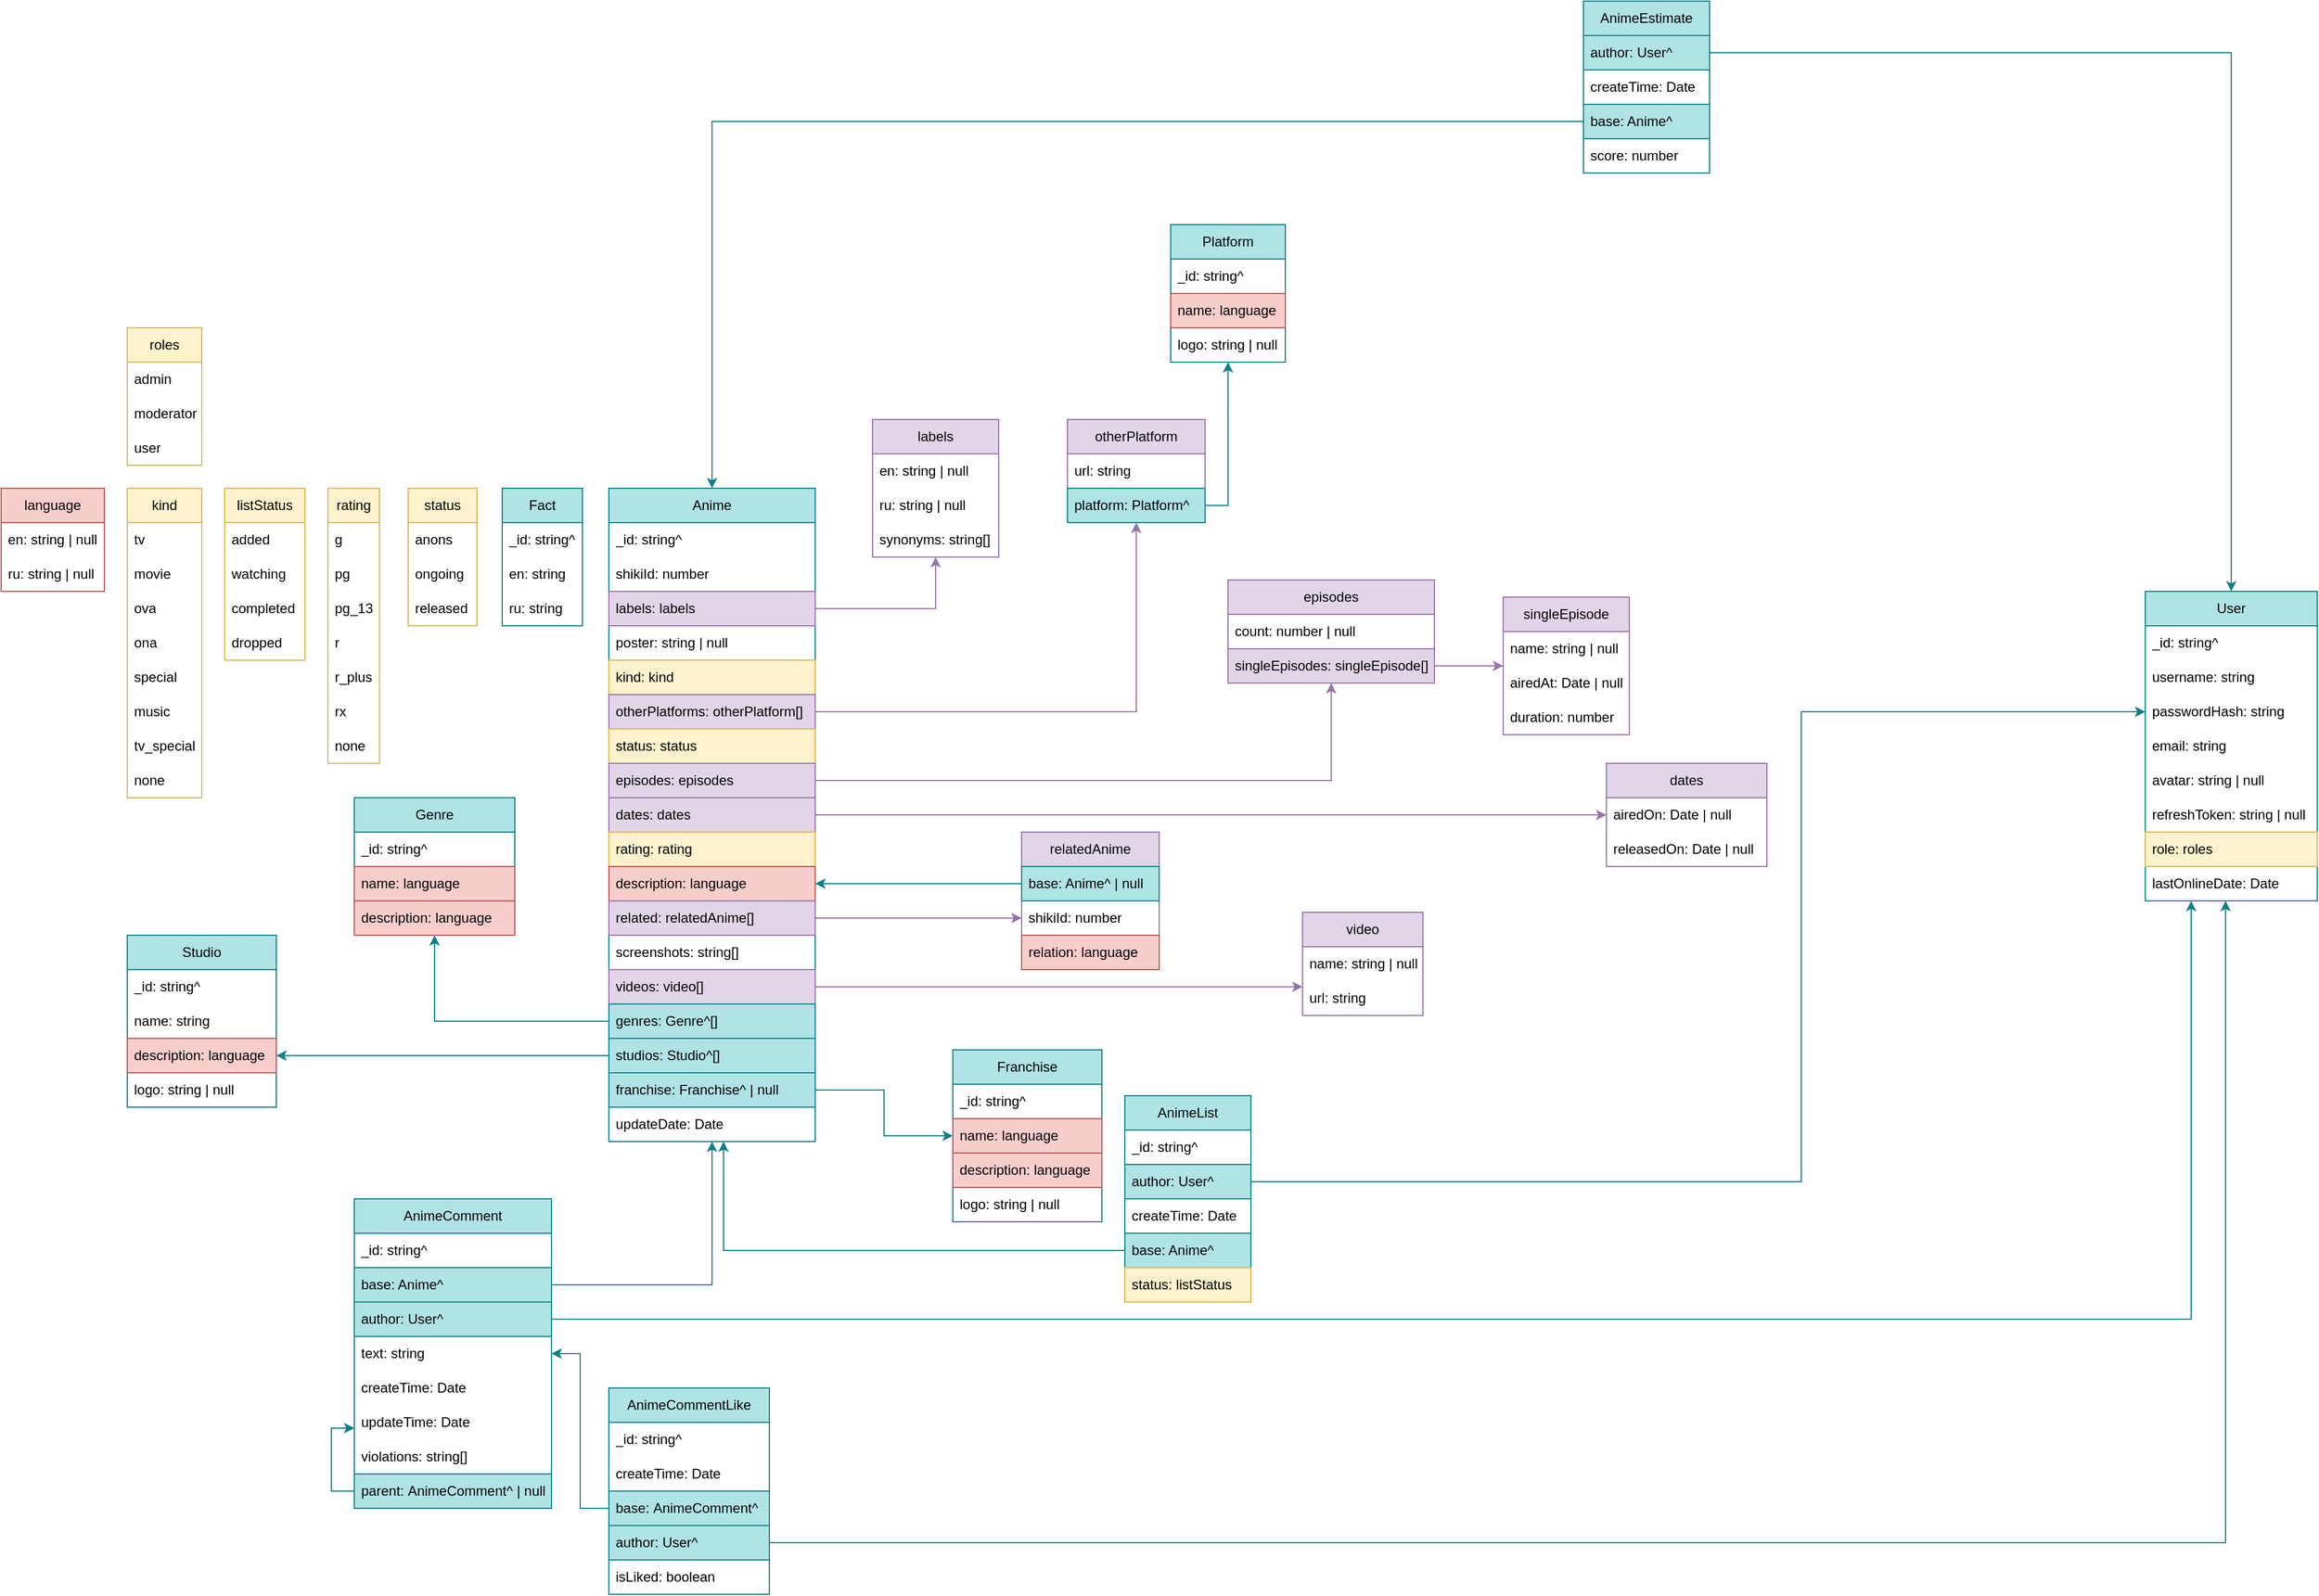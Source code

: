 <mxfile version="24.0.4" type="device">
  <diagram name="Страница — 1" id="XKVFJ1GbbV7rKd_0JlMm">
    <mxGraphModel dx="-271" dy="762" grid="1" gridSize="10" guides="1" tooltips="1" connect="1" arrows="1" fold="1" page="1" pageScale="1" pageWidth="827" pageHeight="1169" math="0" shadow="0">
      <root>
        <mxCell id="0" />
        <mxCell id="1" parent="0" />
        <mxCell id="zZ4p3Ma7blZlyQDrdSuo-1" value="Fact" style="swimlane;fontStyle=0;childLayout=stackLayout;horizontal=1;startSize=30;horizontalStack=0;resizeParent=1;resizeParentMax=0;resizeLast=0;collapsible=1;marginBottom=0;whiteSpace=wrap;html=1;fillColor=#b0e3e6;strokeColor=#0e8088;" parent="1" vertex="1">
          <mxGeometry x="2197" y="710" width="70" height="120" as="geometry" />
        </mxCell>
        <mxCell id="zZ4p3Ma7blZlyQDrdSuo-2" value="_id: string^" style="text;strokeColor=none;fillColor=none;align=left;verticalAlign=middle;spacingLeft=4;spacingRight=4;overflow=hidden;points=[[0,0.5],[1,0.5]];portConstraint=eastwest;rotatable=0;whiteSpace=wrap;html=1;" parent="zZ4p3Ma7blZlyQDrdSuo-1" vertex="1">
          <mxGeometry y="30" width="70" height="30" as="geometry" />
        </mxCell>
        <mxCell id="zZ4p3Ma7blZlyQDrdSuo-3" value="en: string" style="text;strokeColor=none;fillColor=none;align=left;verticalAlign=middle;spacingLeft=4;spacingRight=4;overflow=hidden;points=[[0,0.5],[1,0.5]];portConstraint=eastwest;rotatable=0;whiteSpace=wrap;html=1;" parent="zZ4p3Ma7blZlyQDrdSuo-1" vertex="1">
          <mxGeometry y="60" width="70" height="30" as="geometry" />
        </mxCell>
        <mxCell id="zZ4p3Ma7blZlyQDrdSuo-4" value="ru: string" style="text;strokeColor=none;fillColor=none;align=left;verticalAlign=middle;spacingLeft=4;spacingRight=4;overflow=hidden;points=[[0,0.5],[1,0.5]];portConstraint=eastwest;rotatable=0;whiteSpace=wrap;html=1;" parent="zZ4p3Ma7blZlyQDrdSuo-1" vertex="1">
          <mxGeometry y="90" width="70" height="30" as="geometry" />
        </mxCell>
        <mxCell id="zZ4p3Ma7blZlyQDrdSuo-5" value="Genre" style="swimlane;fontStyle=0;childLayout=stackLayout;horizontal=1;startSize=30;horizontalStack=0;resizeParent=1;resizeParentMax=0;resizeLast=0;collapsible=1;marginBottom=0;whiteSpace=wrap;html=1;fillColor=#b0e3e6;strokeColor=#0e8088;" parent="1" vertex="1">
          <mxGeometry x="2068" y="980" width="140" height="120" as="geometry" />
        </mxCell>
        <mxCell id="zZ4p3Ma7blZlyQDrdSuo-6" value="_id: string^" style="text;strokeColor=none;fillColor=none;align=left;verticalAlign=middle;spacingLeft=4;spacingRight=4;overflow=hidden;points=[[0,0.5],[1,0.5]];portConstraint=eastwest;rotatable=0;whiteSpace=wrap;html=1;" parent="zZ4p3Ma7blZlyQDrdSuo-5" vertex="1">
          <mxGeometry y="30" width="140" height="30" as="geometry" />
        </mxCell>
        <mxCell id="zZ4p3Ma7blZlyQDrdSuo-7" value="name:&amp;nbsp;&lt;span style=&quot;text-align: center;&quot;&gt;language&lt;/span&gt;" style="text;strokeColor=#b85450;fillColor=#f8cecc;align=left;verticalAlign=middle;spacingLeft=4;spacingRight=4;overflow=hidden;points=[[0,0.5],[1,0.5]];portConstraint=eastwest;rotatable=0;whiteSpace=wrap;html=1;" parent="zZ4p3Ma7blZlyQDrdSuo-5" vertex="1">
          <mxGeometry y="60" width="140" height="30" as="geometry" />
        </mxCell>
        <mxCell id="zZ4p3Ma7blZlyQDrdSuo-8" value="description:&amp;nbsp;&lt;span style=&quot;text-align: center;&quot;&gt;language&lt;/span&gt;" style="text;strokeColor=#b85450;fillColor=#f8cecc;align=left;verticalAlign=middle;spacingLeft=4;spacingRight=4;overflow=hidden;points=[[0,0.5],[1,0.5]];portConstraint=eastwest;rotatable=0;whiteSpace=wrap;html=1;" parent="zZ4p3Ma7blZlyQDrdSuo-5" vertex="1">
          <mxGeometry y="90" width="140" height="30" as="geometry" />
        </mxCell>
        <mxCell id="zZ4p3Ma7blZlyQDrdSuo-10" value="language" style="swimlane;fontStyle=0;childLayout=stackLayout;horizontal=1;startSize=30;horizontalStack=0;resizeParent=1;resizeParentMax=0;resizeLast=0;collapsible=1;marginBottom=0;whiteSpace=wrap;html=1;fillColor=#f8cecc;strokeColor=#b85450;" parent="1" vertex="1">
          <mxGeometry x="1760" y="710" width="90" height="90" as="geometry" />
        </mxCell>
        <mxCell id="zZ4p3Ma7blZlyQDrdSuo-11" value="en: string | null" style="text;strokeColor=none;fillColor=none;align=left;verticalAlign=middle;spacingLeft=4;spacingRight=4;overflow=hidden;points=[[0,0.5],[1,0.5]];portConstraint=eastwest;rotatable=0;whiteSpace=wrap;html=1;" parent="zZ4p3Ma7blZlyQDrdSuo-10" vertex="1">
          <mxGeometry y="30" width="90" height="30" as="geometry" />
        </mxCell>
        <mxCell id="zZ4p3Ma7blZlyQDrdSuo-12" value="ru: string | null" style="text;strokeColor=none;fillColor=none;align=left;verticalAlign=middle;spacingLeft=4;spacingRight=4;overflow=hidden;points=[[0,0.5],[1,0.5]];portConstraint=eastwest;rotatable=0;whiteSpace=wrap;html=1;" parent="zZ4p3Ma7blZlyQDrdSuo-10" vertex="1">
          <mxGeometry y="60" width="90" height="30" as="geometry" />
        </mxCell>
        <mxCell id="zZ4p3Ma7blZlyQDrdSuo-22" value="Platform" style="swimlane;fontStyle=0;childLayout=stackLayout;horizontal=1;startSize=30;horizontalStack=0;resizeParent=1;resizeParentMax=0;resizeLast=0;collapsible=1;marginBottom=0;whiteSpace=wrap;html=1;glass=0;shadow=0;textShadow=0;rounded=0;fillColor=#b0e3e6;strokeColor=#0e8088;" parent="1" vertex="1">
          <mxGeometry x="2780" y="480" width="100" height="120" as="geometry" />
        </mxCell>
        <mxCell id="zZ4p3Ma7blZlyQDrdSuo-23" value="_id: string^" style="text;strokeColor=none;fillColor=none;align=left;verticalAlign=middle;spacingLeft=4;spacingRight=4;overflow=hidden;points=[[0,0.5],[1,0.5]];portConstraint=eastwest;rotatable=0;whiteSpace=wrap;html=1;" parent="zZ4p3Ma7blZlyQDrdSuo-22" vertex="1">
          <mxGeometry y="30" width="100" height="30" as="geometry" />
        </mxCell>
        <mxCell id="zZ4p3Ma7blZlyQDrdSuo-24" value="name:&amp;nbsp;&lt;span style=&quot;text-align: center;&quot;&gt;language&lt;/span&gt;" style="text;strokeColor=#b85450;fillColor=#f8cecc;align=left;verticalAlign=middle;spacingLeft=4;spacingRight=4;overflow=hidden;points=[[0,0.5],[1,0.5]];portConstraint=eastwest;rotatable=0;whiteSpace=wrap;html=1;" parent="zZ4p3Ma7blZlyQDrdSuo-22" vertex="1">
          <mxGeometry y="60" width="100" height="30" as="geometry" />
        </mxCell>
        <mxCell id="zZ4p3Ma7blZlyQDrdSuo-30" value="&lt;div style=&quot;text-align: center;&quot;&gt;&lt;span style=&quot;background-color: initial;&quot;&gt;logo: string | null&lt;/span&gt;&lt;/div&gt;" style="text;strokeColor=none;fillColor=none;align=left;verticalAlign=middle;spacingLeft=4;spacingRight=4;overflow=hidden;points=[[0,0.5],[1,0.5]];portConstraint=eastwest;rotatable=0;whiteSpace=wrap;html=1;" parent="zZ4p3Ma7blZlyQDrdSuo-22" vertex="1">
          <mxGeometry y="90" width="100" height="30" as="geometry" />
        </mxCell>
        <mxCell id="zZ4p3Ma7blZlyQDrdSuo-31" value="Studio" style="swimlane;fontStyle=0;childLayout=stackLayout;horizontal=1;startSize=30;horizontalStack=0;resizeParent=1;resizeParentMax=0;resizeLast=0;collapsible=1;marginBottom=0;whiteSpace=wrap;html=1;fillColor=#b0e3e6;strokeColor=#0e8088;" parent="1" vertex="1">
          <mxGeometry x="1870" y="1100" width="130" height="150" as="geometry" />
        </mxCell>
        <mxCell id="zZ4p3Ma7blZlyQDrdSuo-32" value="_id: string^" style="text;strokeColor=none;fillColor=none;align=left;verticalAlign=middle;spacingLeft=4;spacingRight=4;overflow=hidden;points=[[0,0.5],[1,0.5]];portConstraint=eastwest;rotatable=0;whiteSpace=wrap;html=1;" parent="zZ4p3Ma7blZlyQDrdSuo-31" vertex="1">
          <mxGeometry y="30" width="130" height="30" as="geometry" />
        </mxCell>
        <mxCell id="zZ4p3Ma7blZlyQDrdSuo-35" value="name:&amp;nbsp;&lt;span style=&quot;text-align: center;&quot;&gt;string&lt;/span&gt;" style="text;align=left;verticalAlign=middle;spacingLeft=4;spacingRight=4;overflow=hidden;points=[[0,0.5],[1,0.5]];portConstraint=eastwest;rotatable=0;whiteSpace=wrap;html=1;" parent="zZ4p3Ma7blZlyQDrdSuo-31" vertex="1">
          <mxGeometry y="60" width="130" height="30" as="geometry" />
        </mxCell>
        <mxCell id="zZ4p3Ma7blZlyQDrdSuo-36" value="description:&amp;nbsp;&lt;span style=&quot;text-align: center;&quot;&gt;language&lt;/span&gt;" style="text;strokeColor=#b85450;fillColor=#f8cecc;align=left;verticalAlign=middle;spacingLeft=4;spacingRight=4;overflow=hidden;points=[[0,0.5],[1,0.5]];portConstraint=eastwest;rotatable=0;whiteSpace=wrap;html=1;" parent="zZ4p3Ma7blZlyQDrdSuo-31" vertex="1">
          <mxGeometry y="90" width="130" height="30" as="geometry" />
        </mxCell>
        <mxCell id="zZ4p3Ma7blZlyQDrdSuo-37" value="&lt;div style=&quot;text-align: center;&quot;&gt;&lt;span style=&quot;background-color: initial;&quot;&gt;logo: string | null&lt;/span&gt;&lt;/div&gt;" style="text;strokeColor=none;fillColor=none;align=left;verticalAlign=middle;spacingLeft=4;spacingRight=4;overflow=hidden;points=[[0,0.5],[1,0.5]];portConstraint=eastwest;rotatable=0;whiteSpace=wrap;html=1;" parent="zZ4p3Ma7blZlyQDrdSuo-31" vertex="1">
          <mxGeometry y="120" width="130" height="30" as="geometry" />
        </mxCell>
        <mxCell id="zZ4p3Ma7blZlyQDrdSuo-41" value="Franchise" style="swimlane;fontStyle=0;childLayout=stackLayout;horizontal=1;startSize=30;horizontalStack=0;resizeParent=1;resizeParentMax=0;resizeLast=0;collapsible=1;marginBottom=0;whiteSpace=wrap;html=1;fillColor=#b0e3e6;strokeColor=#0e8088;" parent="1" vertex="1">
          <mxGeometry x="2590" y="1200" width="130" height="150" as="geometry">
            <mxRectangle x="2610" y="1110" width="90" height="30" as="alternateBounds" />
          </mxGeometry>
        </mxCell>
        <mxCell id="zZ4p3Ma7blZlyQDrdSuo-42" value="_id: string^" style="text;strokeColor=none;fillColor=none;align=left;verticalAlign=middle;spacingLeft=4;spacingRight=4;overflow=hidden;points=[[0,0.5],[1,0.5]];portConstraint=eastwest;rotatable=0;whiteSpace=wrap;html=1;" parent="zZ4p3Ma7blZlyQDrdSuo-41" vertex="1">
          <mxGeometry y="30" width="130" height="30" as="geometry" />
        </mxCell>
        <mxCell id="zZ4p3Ma7blZlyQDrdSuo-43" value="name:&amp;nbsp;&lt;span style=&quot;text-align: center;&quot;&gt;language&lt;/span&gt;" style="text;strokeColor=#b85450;fillColor=#f8cecc;align=left;verticalAlign=middle;spacingLeft=4;spacingRight=4;overflow=hidden;points=[[0,0.5],[1,0.5]];portConstraint=eastwest;rotatable=0;whiteSpace=wrap;html=1;" parent="zZ4p3Ma7blZlyQDrdSuo-41" vertex="1">
          <mxGeometry y="60" width="130" height="30" as="geometry" />
        </mxCell>
        <mxCell id="zZ4p3Ma7blZlyQDrdSuo-44" value="description:&amp;nbsp;&lt;span style=&quot;text-align: center;&quot;&gt;language&lt;/span&gt;" style="text;strokeColor=#b85450;fillColor=#f8cecc;align=left;verticalAlign=middle;spacingLeft=4;spacingRight=4;overflow=hidden;points=[[0,0.5],[1,0.5]];portConstraint=eastwest;rotatable=0;whiteSpace=wrap;html=1;" parent="zZ4p3Ma7blZlyQDrdSuo-41" vertex="1">
          <mxGeometry y="90" width="130" height="30" as="geometry" />
        </mxCell>
        <mxCell id="zZ4p3Ma7blZlyQDrdSuo-45" value="&lt;div style=&quot;text-align: center;&quot;&gt;&lt;span style=&quot;background-color: initial;&quot;&gt;logo: string | null&lt;/span&gt;&lt;/div&gt;" style="text;strokeColor=none;fillColor=none;align=left;verticalAlign=middle;spacingLeft=4;spacingRight=4;overflow=hidden;points=[[0,0.5],[1,0.5]];portConstraint=eastwest;rotatable=0;whiteSpace=wrap;html=1;" parent="zZ4p3Ma7blZlyQDrdSuo-41" vertex="1">
          <mxGeometry y="120" width="130" height="30" as="geometry" />
        </mxCell>
        <mxCell id="zZ4p3Ma7blZlyQDrdSuo-47" value="AnimeComment" style="swimlane;fontStyle=0;childLayout=stackLayout;horizontal=1;startSize=30;horizontalStack=0;resizeParent=1;resizeParentMax=0;resizeLast=0;collapsible=1;marginBottom=0;whiteSpace=wrap;html=1;fillColor=#b0e3e6;strokeColor=#0e8088;" parent="1" vertex="1">
          <mxGeometry x="2068" y="1330" width="172" height="270" as="geometry" />
        </mxCell>
        <mxCell id="zZ4p3Ma7blZlyQDrdSuo-48" value="_id: string^" style="text;strokeColor=none;fillColor=none;align=left;verticalAlign=middle;spacingLeft=4;spacingRight=4;overflow=hidden;points=[[0,0.5],[1,0.5]];portConstraint=eastwest;rotatable=0;whiteSpace=wrap;html=1;" parent="zZ4p3Ma7blZlyQDrdSuo-47" vertex="1">
          <mxGeometry y="30" width="172" height="30" as="geometry" />
        </mxCell>
        <mxCell id="zZ4p3Ma7blZlyQDrdSuo-92" value="&lt;div style=&quot;text-align: center;&quot;&gt;&lt;span style=&quot;background-color: initial;&quot;&gt;base: Anime^&lt;/span&gt;&lt;/div&gt;" style="text;strokeColor=#0e8088;fillColor=#b0e3e6;align=left;verticalAlign=middle;spacingLeft=4;spacingRight=4;overflow=hidden;points=[[0,0.5],[1,0.5]];portConstraint=eastwest;rotatable=0;whiteSpace=wrap;html=1;" parent="zZ4p3Ma7blZlyQDrdSuo-47" vertex="1">
          <mxGeometry y="60" width="172" height="30" as="geometry" />
        </mxCell>
        <mxCell id="zZ4p3Ma7blZlyQDrdSuo-49" value="&lt;div style=&quot;text-align: center;&quot;&gt;&lt;span style=&quot;background-color: initial;&quot;&gt;author: User^&lt;/span&gt;&lt;/div&gt;" style="text;strokeColor=#0e8088;fillColor=#b0e3e6;align=left;verticalAlign=middle;spacingLeft=4;spacingRight=4;overflow=hidden;points=[[0,0.5],[1,0.5]];portConstraint=eastwest;rotatable=0;whiteSpace=wrap;html=1;" parent="zZ4p3Ma7blZlyQDrdSuo-47" vertex="1">
          <mxGeometry y="90" width="172" height="30" as="geometry" />
        </mxCell>
        <mxCell id="zZ4p3Ma7blZlyQDrdSuo-50" value="&lt;div style=&quot;text-align: center;&quot;&gt;&lt;span style=&quot;background-color: initial;&quot;&gt;text: string&lt;/span&gt;&lt;/div&gt;" style="text;strokeColor=none;fillColor=none;align=left;verticalAlign=middle;spacingLeft=4;spacingRight=4;overflow=hidden;points=[[0,0.5],[1,0.5]];portConstraint=eastwest;rotatable=0;whiteSpace=wrap;html=1;" parent="zZ4p3Ma7blZlyQDrdSuo-47" vertex="1">
          <mxGeometry y="120" width="172" height="30" as="geometry" />
        </mxCell>
        <mxCell id="zZ4p3Ma7blZlyQDrdSuo-51" value="&lt;div style=&quot;text-align: center;&quot;&gt;&lt;span style=&quot;background-color: initial;&quot;&gt;createTime: Date&lt;/span&gt;&lt;/div&gt;" style="text;strokeColor=none;fillColor=none;align=left;verticalAlign=middle;spacingLeft=4;spacingRight=4;overflow=hidden;points=[[0,0.5],[1,0.5]];portConstraint=eastwest;rotatable=0;whiteSpace=wrap;html=1;" parent="zZ4p3Ma7blZlyQDrdSuo-47" vertex="1">
          <mxGeometry y="150" width="172" height="30" as="geometry" />
        </mxCell>
        <mxCell id="zZ4p3Ma7blZlyQDrdSuo-52" value="updateTime:&amp;nbsp;&lt;span style=&quot;text-align: center;&quot;&gt;Date&lt;/span&gt;" style="text;strokeColor=none;fillColor=none;align=left;verticalAlign=middle;spacingLeft=4;spacingRight=4;overflow=hidden;points=[[0,0.5],[1,0.5]];portConstraint=eastwest;rotatable=0;whiteSpace=wrap;html=1;" parent="zZ4p3Ma7blZlyQDrdSuo-47" vertex="1">
          <mxGeometry y="180" width="172" height="30" as="geometry" />
        </mxCell>
        <mxCell id="zZ4p3Ma7blZlyQDrdSuo-65" value="violations: string&lt;span style=&quot;text-align: center;&quot;&gt;[]&lt;/span&gt;" style="text;strokeColor=none;fillColor=none;align=left;verticalAlign=middle;spacingLeft=4;spacingRight=4;overflow=hidden;points=[[0,0.5],[1,0.5]];portConstraint=eastwest;rotatable=0;whiteSpace=wrap;html=1;" parent="zZ4p3Ma7blZlyQDrdSuo-47" vertex="1">
          <mxGeometry y="210" width="172" height="30" as="geometry" />
        </mxCell>
        <mxCell id="0XB84AuxrN4kMh931Yzv-26" style="edgeStyle=orthogonalEdgeStyle;rounded=0;orthogonalLoop=1;jettySize=auto;html=1;fillColor=#b0e3e6;strokeColor=#0e8088;" parent="zZ4p3Ma7blZlyQDrdSuo-47" source="zZ4p3Ma7blZlyQDrdSuo-56" target="zZ4p3Ma7blZlyQDrdSuo-47" edge="1">
          <mxGeometry relative="1" as="geometry">
            <Array as="points">
              <mxPoint x="-20" y="255" />
              <mxPoint x="-20" y="200" />
            </Array>
          </mxGeometry>
        </mxCell>
        <mxCell id="zZ4p3Ma7blZlyQDrdSuo-56" value="&lt;div style=&quot;text-align: center;&quot;&gt;&lt;span style=&quot;background-color: initial;&quot;&gt;parent:&amp;nbsp;&lt;/span&gt;AnimeComment&lt;span style=&quot;background-color: initial;&quot;&gt;^ | null&lt;/span&gt;&lt;/div&gt;" style="text;strokeColor=#0e8088;fillColor=#b0e3e6;align=left;verticalAlign=middle;spacingLeft=4;spacingRight=4;overflow=hidden;points=[[0,0.5],[1,0.5]];portConstraint=eastwest;rotatable=0;whiteSpace=wrap;html=1;" parent="zZ4p3Ma7blZlyQDrdSuo-47" vertex="1">
          <mxGeometry y="240" width="172" height="30" as="geometry" />
        </mxCell>
        <mxCell id="zZ4p3Ma7blZlyQDrdSuo-75" value="AnimeCommentLike" style="swimlane;fontStyle=0;childLayout=stackLayout;horizontal=1;startSize=30;horizontalStack=0;resizeParent=1;resizeParentMax=0;resizeLast=0;collapsible=1;marginBottom=0;whiteSpace=wrap;html=1;fillColor=#b0e3e6;strokeColor=#0e8088;" parent="1" vertex="1">
          <mxGeometry x="2290" y="1495" width="140" height="180" as="geometry" />
        </mxCell>
        <mxCell id="zZ4p3Ma7blZlyQDrdSuo-76" value="_id: string^" style="text;strokeColor=none;fillColor=none;align=left;verticalAlign=middle;spacingLeft=4;spacingRight=4;overflow=hidden;points=[[0,0.5],[1,0.5]];portConstraint=eastwest;rotatable=0;whiteSpace=wrap;html=1;" parent="zZ4p3Ma7blZlyQDrdSuo-75" vertex="1">
          <mxGeometry y="30" width="140" height="30" as="geometry" />
        </mxCell>
        <mxCell id="-emMY_bl1AVXrsjhZbCB-1" value="&lt;div style=&quot;text-align: center;&quot;&gt;&lt;span style=&quot;background-color: initial;&quot;&gt;createTime: Date&lt;/span&gt;&lt;/div&gt;" style="text;strokeColor=none;fillColor=none;align=left;verticalAlign=middle;spacingLeft=4;spacingRight=4;overflow=hidden;points=[[0,0.5],[1,0.5]];portConstraint=eastwest;rotatable=0;whiteSpace=wrap;html=1;" parent="zZ4p3Ma7blZlyQDrdSuo-75" vertex="1">
          <mxGeometry y="60" width="140" height="30" as="geometry" />
        </mxCell>
        <mxCell id="6i-AT1Fqz20CTgIHtm6K-6" value="&lt;div style=&quot;text-align: center;&quot;&gt;&lt;span style=&quot;background-color: initial;&quot;&gt;base:&amp;nbsp;&lt;/span&gt;&lt;span style=&quot;background-color: initial;&quot;&gt;AnimeComment^&lt;/span&gt;&lt;/div&gt;" style="text;strokeColor=#0e8088;fillColor=#b0e3e6;align=left;verticalAlign=middle;spacingLeft=4;spacingRight=4;overflow=hidden;points=[[0,0.5],[1,0.5]];portConstraint=eastwest;rotatable=0;whiteSpace=wrap;html=1;" parent="zZ4p3Ma7blZlyQDrdSuo-75" vertex="1">
          <mxGeometry y="90" width="140" height="30" as="geometry" />
        </mxCell>
        <mxCell id="zZ4p3Ma7blZlyQDrdSuo-77" value="&lt;div style=&quot;text-align: center;&quot;&gt;&lt;span style=&quot;background-color: initial;&quot;&gt;author: User^&lt;/span&gt;&lt;/div&gt;" style="text;strokeColor=#0e8088;fillColor=#b0e3e6;align=left;verticalAlign=middle;spacingLeft=4;spacingRight=4;overflow=hidden;points=[[0,0.5],[1,0.5]];portConstraint=eastwest;rotatable=0;whiteSpace=wrap;html=1;" parent="zZ4p3Ma7blZlyQDrdSuo-75" vertex="1">
          <mxGeometry y="120" width="140" height="30" as="geometry" />
        </mxCell>
        <mxCell id="zZ4p3Ma7blZlyQDrdSuo-78" value="&lt;div style=&quot;text-align: center;&quot;&gt;&lt;span style=&quot;background-color: initial;&quot;&gt;isLiked: boolean&lt;/span&gt;&lt;/div&gt;" style="text;strokeColor=none;fillColor=none;align=left;verticalAlign=middle;spacingLeft=4;spacingRight=4;overflow=hidden;points=[[0,0.5],[1,0.5]];portConstraint=eastwest;rotatable=0;whiteSpace=wrap;html=1;" parent="zZ4p3Ma7blZlyQDrdSuo-75" vertex="1">
          <mxGeometry y="150" width="140" height="30" as="geometry" />
        </mxCell>
        <mxCell id="zCz9-yZ-BNrnuggZIsPc-2" value="Anime" style="swimlane;fontStyle=0;childLayout=stackLayout;horizontal=1;startSize=30;horizontalStack=0;resizeParent=1;resizeParentMax=0;resizeLast=0;collapsible=1;marginBottom=0;whiteSpace=wrap;html=1;fillColor=#b0e3e6;strokeColor=#0e8088;" parent="1" vertex="1">
          <mxGeometry x="2290" y="710" width="180" height="570" as="geometry" />
        </mxCell>
        <mxCell id="zCz9-yZ-BNrnuggZIsPc-3" value="_id: string^" style="text;strokeColor=none;fillColor=none;align=left;verticalAlign=middle;spacingLeft=4;spacingRight=4;overflow=hidden;points=[[0,0.5],[1,0.5]];portConstraint=eastwest;rotatable=0;whiteSpace=wrap;html=1;" parent="zCz9-yZ-BNrnuggZIsPc-2" vertex="1">
          <mxGeometry y="30" width="180" height="30" as="geometry" />
        </mxCell>
        <mxCell id="zCz9-yZ-BNrnuggZIsPc-6" value="shikiId: number" style="text;strokeColor=none;fillColor=none;align=left;verticalAlign=middle;spacingLeft=4;spacingRight=4;overflow=hidden;points=[[0,0.5],[1,0.5]];portConstraint=eastwest;rotatable=0;whiteSpace=wrap;html=1;" parent="zCz9-yZ-BNrnuggZIsPc-2" vertex="1">
          <mxGeometry y="60" width="180" height="30" as="geometry" />
        </mxCell>
        <mxCell id="zCz9-yZ-BNrnuggZIsPc-7" value="labels: labels" style="text;strokeColor=#9673a6;fillColor=#e1d5e7;align=left;verticalAlign=middle;spacingLeft=4;spacingRight=4;overflow=hidden;points=[[0,0.5],[1,0.5]];portConstraint=eastwest;rotatable=0;whiteSpace=wrap;html=1;" parent="zCz9-yZ-BNrnuggZIsPc-2" vertex="1">
          <mxGeometry y="90" width="180" height="30" as="geometry" />
        </mxCell>
        <mxCell id="zCz9-yZ-BNrnuggZIsPc-15" value="poster: string | null" style="text;strokeColor=none;fillColor=none;align=left;verticalAlign=middle;spacingLeft=4;spacingRight=4;overflow=hidden;points=[[0,0.5],[1,0.5]];portConstraint=eastwest;rotatable=0;whiteSpace=wrap;html=1;" parent="zCz9-yZ-BNrnuggZIsPc-2" vertex="1">
          <mxGeometry y="120" width="180" height="30" as="geometry" />
        </mxCell>
        <mxCell id="zCz9-yZ-BNrnuggZIsPc-16" value="kind: kind" style="text;strokeColor=#d6b656;fillColor=#fff2cc;align=left;verticalAlign=middle;spacingLeft=4;spacingRight=4;overflow=hidden;points=[[0,0.5],[1,0.5]];portConstraint=eastwest;rotatable=0;whiteSpace=wrap;html=1;" parent="zCz9-yZ-BNrnuggZIsPc-2" vertex="1">
          <mxGeometry y="150" width="180" height="30" as="geometry" />
        </mxCell>
        <mxCell id="zCz9-yZ-BNrnuggZIsPc-36" value="otherPlatforms: otherPlatform[]" style="text;strokeColor=#9673a6;fillColor=#e1d5e7;align=left;verticalAlign=middle;spacingLeft=4;spacingRight=4;overflow=hidden;points=[[0,0.5],[1,0.5]];portConstraint=eastwest;rotatable=0;whiteSpace=wrap;html=1;" parent="zCz9-yZ-BNrnuggZIsPc-2" vertex="1">
          <mxGeometry y="180" width="180" height="30" as="geometry" />
        </mxCell>
        <mxCell id="zCz9-yZ-BNrnuggZIsPc-44" value="status: status" style="text;strokeColor=#d6b656;fillColor=#fff2cc;align=left;verticalAlign=middle;spacingLeft=4;spacingRight=4;overflow=hidden;points=[[0,0.5],[1,0.5]];portConstraint=eastwest;rotatable=0;whiteSpace=wrap;html=1;" parent="zCz9-yZ-BNrnuggZIsPc-2" vertex="1">
          <mxGeometry y="210" width="180" height="30" as="geometry" />
        </mxCell>
        <mxCell id="zCz9-yZ-BNrnuggZIsPc-54" value="episodes: episodes" style="text;strokeColor=#9673a6;fillColor=#e1d5e7;align=left;verticalAlign=middle;spacingLeft=4;spacingRight=4;overflow=hidden;points=[[0,0.5],[1,0.5]];portConstraint=eastwest;rotatable=0;whiteSpace=wrap;html=1;" parent="zCz9-yZ-BNrnuggZIsPc-2" vertex="1">
          <mxGeometry y="240" width="180" height="30" as="geometry" />
        </mxCell>
        <mxCell id="zCz9-yZ-BNrnuggZIsPc-72" value="dates: dates" style="text;strokeColor=#9673a6;fillColor=#e1d5e7;align=left;verticalAlign=middle;spacingLeft=4;spacingRight=4;overflow=hidden;points=[[0,0.5],[1,0.5]];portConstraint=eastwest;rotatable=0;whiteSpace=wrap;html=1;" parent="zCz9-yZ-BNrnuggZIsPc-2" vertex="1">
          <mxGeometry y="270" width="180" height="30" as="geometry" />
        </mxCell>
        <mxCell id="zCz9-yZ-BNrnuggZIsPc-77" value="rating: rating" style="text;strokeColor=#d6b656;fillColor=#fff2cc;align=left;verticalAlign=middle;spacingLeft=4;spacingRight=4;overflow=hidden;points=[[0,0.5],[1,0.5]];portConstraint=eastwest;rotatable=0;whiteSpace=wrap;html=1;" parent="zCz9-yZ-BNrnuggZIsPc-2" vertex="1">
          <mxGeometry y="300" width="180" height="30" as="geometry" />
        </mxCell>
        <mxCell id="zCz9-yZ-BNrnuggZIsPc-86" value="description: language" style="text;strokeColor=#b85450;fillColor=#f8cecc;align=left;verticalAlign=middle;spacingLeft=4;spacingRight=4;overflow=hidden;points=[[0,0.5],[1,0.5]];portConstraint=eastwest;rotatable=0;whiteSpace=wrap;html=1;" parent="zCz9-yZ-BNrnuggZIsPc-2" vertex="1">
          <mxGeometry y="330" width="180" height="30" as="geometry" />
        </mxCell>
        <mxCell id="jFXlIMssa5CcWGej5E4a-13" value="related: relatedAnime[]" style="text;strokeColor=#9673a6;fillColor=#e1d5e7;align=left;verticalAlign=middle;spacingLeft=4;spacingRight=4;overflow=hidden;points=[[0,0.5],[1,0.5]];portConstraint=eastwest;rotatable=0;whiteSpace=wrap;html=1;" parent="zCz9-yZ-BNrnuggZIsPc-2" vertex="1">
          <mxGeometry y="360" width="180" height="30" as="geometry" />
        </mxCell>
        <mxCell id="zCz9-yZ-BNrnuggZIsPc-87" value="screenshots: string[]" style="text;strokeColor=none;fillColor=none;align=left;verticalAlign=middle;spacingLeft=4;spacingRight=4;overflow=hidden;points=[[0,0.5],[1,0.5]];portConstraint=eastwest;rotatable=0;whiteSpace=wrap;html=1;" parent="zCz9-yZ-BNrnuggZIsPc-2" vertex="1">
          <mxGeometry y="390" width="180" height="30" as="geometry" />
        </mxCell>
        <mxCell id="zCz9-yZ-BNrnuggZIsPc-88" value="videos: video[]" style="text;strokeColor=#9673a6;fillColor=#e1d5e7;align=left;verticalAlign=middle;spacingLeft=4;spacingRight=4;overflow=hidden;points=[[0,0.5],[1,0.5]];portConstraint=eastwest;rotatable=0;whiteSpace=wrap;html=1;" parent="zCz9-yZ-BNrnuggZIsPc-2" vertex="1">
          <mxGeometry y="420" width="180" height="30" as="geometry" />
        </mxCell>
        <mxCell id="zCz9-yZ-BNrnuggZIsPc-89" value="genres: Genre^[]" style="text;strokeColor=#0e8088;fillColor=#b0e3e6;align=left;verticalAlign=middle;spacingLeft=4;spacingRight=4;overflow=hidden;points=[[0,0.5],[1,0.5]];portConstraint=eastwest;rotatable=0;whiteSpace=wrap;html=1;" parent="zCz9-yZ-BNrnuggZIsPc-2" vertex="1">
          <mxGeometry y="450" width="180" height="30" as="geometry" />
        </mxCell>
        <mxCell id="zCz9-yZ-BNrnuggZIsPc-92" value="studios: Studio^[]" style="text;strokeColor=#0e8088;fillColor=#b0e3e6;align=left;verticalAlign=middle;spacingLeft=4;spacingRight=4;overflow=hidden;points=[[0,0.5],[1,0.5]];portConstraint=eastwest;rotatable=0;whiteSpace=wrap;html=1;" parent="zCz9-yZ-BNrnuggZIsPc-2" vertex="1">
          <mxGeometry y="480" width="180" height="30" as="geometry" />
        </mxCell>
        <mxCell id="zCz9-yZ-BNrnuggZIsPc-94" value="franchise: Franchise^ | null" style="text;strokeColor=#0e8088;fillColor=#b0e3e6;align=left;verticalAlign=middle;spacingLeft=4;spacingRight=4;overflow=hidden;points=[[0,0.5],[1,0.5]];portConstraint=eastwest;rotatable=0;whiteSpace=wrap;html=1;" parent="zCz9-yZ-BNrnuggZIsPc-2" vertex="1">
          <mxGeometry y="510" width="180" height="30" as="geometry" />
        </mxCell>
        <mxCell id="zCz9-yZ-BNrnuggZIsPc-96" value="updateDate: Date" style="text;strokeColor=none;fillColor=none;align=left;verticalAlign=middle;spacingLeft=4;spacingRight=4;overflow=hidden;points=[[0,0.5],[1,0.5]];portConstraint=eastwest;rotatable=0;whiteSpace=wrap;html=1;" parent="zCz9-yZ-BNrnuggZIsPc-2" vertex="1">
          <mxGeometry y="540" width="180" height="30" as="geometry" />
        </mxCell>
        <mxCell id="zCz9-yZ-BNrnuggZIsPc-9" value="&lt;span style=&quot;text-align: left;&quot;&gt;labels&lt;/span&gt;" style="swimlane;fontStyle=0;childLayout=stackLayout;horizontal=1;startSize=30;horizontalStack=0;resizeParent=1;resizeParentMax=0;resizeLast=0;collapsible=1;marginBottom=0;whiteSpace=wrap;html=1;fillColor=#e1d5e7;strokeColor=#9673a6;" parent="1" vertex="1">
          <mxGeometry x="2520" y="650" width="110" height="120" as="geometry" />
        </mxCell>
        <mxCell id="zCz9-yZ-BNrnuggZIsPc-11" value="en: string | null" style="text;strokeColor=none;fillColor=none;align=left;verticalAlign=middle;spacingLeft=4;spacingRight=4;overflow=hidden;points=[[0,0.5],[1,0.5]];portConstraint=eastwest;rotatable=0;whiteSpace=wrap;html=1;" parent="zCz9-yZ-BNrnuggZIsPc-9" vertex="1">
          <mxGeometry y="30" width="110" height="30" as="geometry" />
        </mxCell>
        <mxCell id="zCz9-yZ-BNrnuggZIsPc-12" value="ru: string&amp;nbsp;| null" style="text;strokeColor=none;fillColor=none;align=left;verticalAlign=middle;spacingLeft=4;spacingRight=4;overflow=hidden;points=[[0,0.5],[1,0.5]];portConstraint=eastwest;rotatable=0;whiteSpace=wrap;html=1;" parent="zCz9-yZ-BNrnuggZIsPc-9" vertex="1">
          <mxGeometry y="60" width="110" height="30" as="geometry" />
        </mxCell>
        <mxCell id="zCz9-yZ-BNrnuggZIsPc-13" value="synonyms: string[]" style="text;strokeColor=none;fillColor=none;align=left;verticalAlign=middle;spacingLeft=4;spacingRight=4;overflow=hidden;points=[[0,0.5],[1,0.5]];portConstraint=eastwest;rotatable=0;whiteSpace=wrap;html=1;" parent="zCz9-yZ-BNrnuggZIsPc-9" vertex="1">
          <mxGeometry y="90" width="110" height="30" as="geometry" />
        </mxCell>
        <mxCell id="zCz9-yZ-BNrnuggZIsPc-17" value="&lt;span style=&quot;text-align: left;&quot;&gt;kind&lt;/span&gt;" style="swimlane;fontStyle=0;childLayout=stackLayout;horizontal=1;startSize=30;horizontalStack=0;resizeParent=1;resizeParentMax=0;resizeLast=0;collapsible=1;marginBottom=0;whiteSpace=wrap;html=1;fillColor=#fff2cc;strokeColor=#d6b656;" parent="1" vertex="1">
          <mxGeometry x="1870" y="710" width="65" height="270" as="geometry" />
        </mxCell>
        <mxCell id="zCz9-yZ-BNrnuggZIsPc-18" value="tv" style="text;strokeColor=none;fillColor=none;align=left;verticalAlign=middle;spacingLeft=4;spacingRight=4;overflow=hidden;points=[[0,0.5],[1,0.5]];portConstraint=eastwest;rotatable=0;whiteSpace=wrap;html=1;" parent="zCz9-yZ-BNrnuggZIsPc-17" vertex="1">
          <mxGeometry y="30" width="65" height="30" as="geometry" />
        </mxCell>
        <mxCell id="zCz9-yZ-BNrnuggZIsPc-19" value="movie" style="text;strokeColor=none;fillColor=none;align=left;verticalAlign=middle;spacingLeft=4;spacingRight=4;overflow=hidden;points=[[0,0.5],[1,0.5]];portConstraint=eastwest;rotatable=0;whiteSpace=wrap;html=1;" parent="zCz9-yZ-BNrnuggZIsPc-17" vertex="1">
          <mxGeometry y="60" width="65" height="30" as="geometry" />
        </mxCell>
        <mxCell id="zCz9-yZ-BNrnuggZIsPc-20" value="ova" style="text;strokeColor=none;fillColor=none;align=left;verticalAlign=middle;spacingLeft=4;spacingRight=4;overflow=hidden;points=[[0,0.5],[1,0.5]];portConstraint=eastwest;rotatable=0;whiteSpace=wrap;html=1;" parent="zCz9-yZ-BNrnuggZIsPc-17" vertex="1">
          <mxGeometry y="90" width="65" height="30" as="geometry" />
        </mxCell>
        <mxCell id="zCz9-yZ-BNrnuggZIsPc-21" value="ona" style="text;strokeColor=none;fillColor=none;align=left;verticalAlign=middle;spacingLeft=4;spacingRight=4;overflow=hidden;points=[[0,0.5],[1,0.5]];portConstraint=eastwest;rotatable=0;whiteSpace=wrap;html=1;" parent="zCz9-yZ-BNrnuggZIsPc-17" vertex="1">
          <mxGeometry y="120" width="65" height="30" as="geometry" />
        </mxCell>
        <mxCell id="zCz9-yZ-BNrnuggZIsPc-22" value="special" style="text;strokeColor=none;fillColor=none;align=left;verticalAlign=middle;spacingLeft=4;spacingRight=4;overflow=hidden;points=[[0,0.5],[1,0.5]];portConstraint=eastwest;rotatable=0;whiteSpace=wrap;html=1;" parent="zCz9-yZ-BNrnuggZIsPc-17" vertex="1">
          <mxGeometry y="150" width="65" height="30" as="geometry" />
        </mxCell>
        <mxCell id="zCz9-yZ-BNrnuggZIsPc-23" value="music" style="text;strokeColor=none;fillColor=none;align=left;verticalAlign=middle;spacingLeft=4;spacingRight=4;overflow=hidden;points=[[0,0.5],[1,0.5]];portConstraint=eastwest;rotatable=0;whiteSpace=wrap;html=1;" parent="zCz9-yZ-BNrnuggZIsPc-17" vertex="1">
          <mxGeometry y="180" width="65" height="30" as="geometry" />
        </mxCell>
        <mxCell id="jFXlIMssa5CcWGej5E4a-2" value="tv_special" style="text;strokeColor=none;fillColor=none;align=left;verticalAlign=middle;spacingLeft=4;spacingRight=4;overflow=hidden;points=[[0,0.5],[1,0.5]];portConstraint=eastwest;rotatable=0;whiteSpace=wrap;html=1;" parent="zCz9-yZ-BNrnuggZIsPc-17" vertex="1">
          <mxGeometry y="210" width="65" height="30" as="geometry" />
        </mxCell>
        <mxCell id="zCz9-yZ-BNrnuggZIsPc-24" value="none" style="text;strokeColor=none;fillColor=none;align=left;verticalAlign=middle;spacingLeft=4;spacingRight=4;overflow=hidden;points=[[0,0.5],[1,0.5]];portConstraint=eastwest;rotatable=0;whiteSpace=wrap;html=1;" parent="zCz9-yZ-BNrnuggZIsPc-17" vertex="1">
          <mxGeometry y="240" width="65" height="30" as="geometry" />
        </mxCell>
        <mxCell id="zCz9-yZ-BNrnuggZIsPc-31" value="&lt;span style=&quot;text-align: left;&quot;&gt;AnimeEstimate&lt;/span&gt;" style="swimlane;fontStyle=0;childLayout=stackLayout;horizontal=1;startSize=30;horizontalStack=0;resizeParent=1;resizeParentMax=0;resizeLast=0;collapsible=1;marginBottom=0;whiteSpace=wrap;html=1;fillColor=#b0e3e6;strokeColor=#0e8088;" parent="1" vertex="1">
          <mxGeometry x="3140" y="285" width="110" height="150" as="geometry" />
        </mxCell>
        <mxCell id="zCz9-yZ-BNrnuggZIsPc-32" value="&lt;span style=&quot;text-align: center;&quot;&gt;author: User^&lt;/span&gt;" style="text;strokeColor=#0e8088;fillColor=#b0e3e6;align=left;verticalAlign=middle;spacingLeft=4;spacingRight=4;overflow=hidden;points=[[0,0.5],[1,0.5]];portConstraint=eastwest;rotatable=0;whiteSpace=wrap;html=1;" parent="zCz9-yZ-BNrnuggZIsPc-31" vertex="1">
          <mxGeometry y="30" width="110" height="30" as="geometry" />
        </mxCell>
        <mxCell id="-emMY_bl1AVXrsjhZbCB-2" value="&lt;div style=&quot;text-align: center;&quot;&gt;&lt;span style=&quot;background-color: initial;&quot;&gt;createTime: Date&lt;/span&gt;&lt;/div&gt;" style="text;strokeColor=none;fillColor=none;align=left;verticalAlign=middle;spacingLeft=4;spacingRight=4;overflow=hidden;points=[[0,0.5],[1,0.5]];portConstraint=eastwest;rotatable=0;whiteSpace=wrap;html=1;" parent="zCz9-yZ-BNrnuggZIsPc-31" vertex="1">
          <mxGeometry y="60" width="110" height="30" as="geometry" />
        </mxCell>
        <mxCell id="6i-AT1Fqz20CTgIHtm6K-8" value="&lt;div style=&quot;text-align: center;&quot;&gt;&lt;span style=&quot;background-color: initial;&quot;&gt;base: Anime^&lt;/span&gt;&lt;/div&gt;" style="text;strokeColor=#0e8088;fillColor=#b0e3e6;align=left;verticalAlign=middle;spacingLeft=4;spacingRight=4;overflow=hidden;points=[[0,0.5],[1,0.5]];portConstraint=eastwest;rotatable=0;whiteSpace=wrap;html=1;" parent="zCz9-yZ-BNrnuggZIsPc-31" vertex="1">
          <mxGeometry y="90" width="110" height="30" as="geometry" />
        </mxCell>
        <mxCell id="zCz9-yZ-BNrnuggZIsPc-33" value="score: number" style="text;strokeColor=none;fillColor=none;align=left;verticalAlign=middle;spacingLeft=4;spacingRight=4;overflow=hidden;points=[[0,0.5],[1,0.5]];portConstraint=eastwest;rotatable=0;whiteSpace=wrap;html=1;" parent="zCz9-yZ-BNrnuggZIsPc-31" vertex="1">
          <mxGeometry y="120" width="110" height="30" as="geometry" />
        </mxCell>
        <mxCell id="zCz9-yZ-BNrnuggZIsPc-37" value="&lt;span style=&quot;text-align: left;&quot;&gt;otherPlatform&lt;/span&gt;" style="swimlane;fontStyle=0;childLayout=stackLayout;horizontal=1;startSize=30;horizontalStack=0;resizeParent=1;resizeParentMax=0;resizeLast=0;collapsible=1;marginBottom=0;whiteSpace=wrap;html=1;fillColor=#e1d5e7;strokeColor=#9673a6;" parent="1" vertex="1">
          <mxGeometry x="2690" y="650" width="120" height="90" as="geometry" />
        </mxCell>
        <mxCell id="zCz9-yZ-BNrnuggZIsPc-39" value="url: string" style="text;strokeColor=none;fillColor=none;align=left;verticalAlign=middle;spacingLeft=4;spacingRight=4;overflow=hidden;points=[[0,0.5],[1,0.5]];portConstraint=eastwest;rotatable=0;whiteSpace=wrap;html=1;" parent="zCz9-yZ-BNrnuggZIsPc-37" vertex="1">
          <mxGeometry y="30" width="120" height="30" as="geometry" />
        </mxCell>
        <mxCell id="zCz9-yZ-BNrnuggZIsPc-40" value="platform: Platform^" style="text;strokeColor=#0e8088;fillColor=#b0e3e6;align=left;verticalAlign=middle;spacingLeft=4;spacingRight=4;overflow=hidden;points=[[0,0.5],[1,0.5]];portConstraint=eastwest;rotatable=0;whiteSpace=wrap;html=1;" parent="zCz9-yZ-BNrnuggZIsPc-37" vertex="1">
          <mxGeometry y="60" width="120" height="30" as="geometry" />
        </mxCell>
        <mxCell id="zCz9-yZ-BNrnuggZIsPc-45" value="&lt;span style=&quot;text-align: left;&quot;&gt;status&lt;/span&gt;" style="swimlane;fontStyle=0;childLayout=stackLayout;horizontal=1;startSize=30;horizontalStack=0;resizeParent=1;resizeParentMax=0;resizeLast=0;collapsible=1;marginBottom=0;whiteSpace=wrap;html=1;fillColor=#fff2cc;strokeColor=#d6b656;" parent="1" vertex="1">
          <mxGeometry x="2115" y="710" width="60" height="120" as="geometry" />
        </mxCell>
        <mxCell id="zCz9-yZ-BNrnuggZIsPc-46" value="anons" style="text;strokeColor=none;fillColor=none;align=left;verticalAlign=middle;spacingLeft=4;spacingRight=4;overflow=hidden;points=[[0,0.5],[1,0.5]];portConstraint=eastwest;rotatable=0;whiteSpace=wrap;html=1;" parent="zCz9-yZ-BNrnuggZIsPc-45" vertex="1">
          <mxGeometry y="30" width="60" height="30" as="geometry" />
        </mxCell>
        <mxCell id="zCz9-yZ-BNrnuggZIsPc-47" value="ongoing" style="text;strokeColor=none;fillColor=none;align=left;verticalAlign=middle;spacingLeft=4;spacingRight=4;overflow=hidden;points=[[0,0.5],[1,0.5]];portConstraint=eastwest;rotatable=0;whiteSpace=wrap;html=1;" parent="zCz9-yZ-BNrnuggZIsPc-45" vertex="1">
          <mxGeometry y="60" width="60" height="30" as="geometry" />
        </mxCell>
        <mxCell id="zCz9-yZ-BNrnuggZIsPc-48" value="released" style="text;strokeColor=none;fillColor=none;align=left;verticalAlign=middle;spacingLeft=4;spacingRight=4;overflow=hidden;points=[[0,0.5],[1,0.5]];portConstraint=eastwest;rotatable=0;whiteSpace=wrap;html=1;" parent="zCz9-yZ-BNrnuggZIsPc-45" vertex="1">
          <mxGeometry y="90" width="60" height="30" as="geometry" />
        </mxCell>
        <mxCell id="zCz9-yZ-BNrnuggZIsPc-55" value="&lt;span style=&quot;text-align: left;&quot;&gt;episodes&lt;/span&gt;" style="swimlane;fontStyle=0;childLayout=stackLayout;horizontal=1;startSize=30;horizontalStack=0;resizeParent=1;resizeParentMax=0;resizeLast=0;collapsible=1;marginBottom=0;whiteSpace=wrap;html=1;fillColor=#e1d5e7;strokeColor=#9673a6;" parent="1" vertex="1">
          <mxGeometry x="2830" y="790" width="180" height="90" as="geometry">
            <mxRectangle x="-200" y="1930" width="90" height="30" as="alternateBounds" />
          </mxGeometry>
        </mxCell>
        <mxCell id="zCz9-yZ-BNrnuggZIsPc-56" value="count: number | null" style="text;strokeColor=none;fillColor=none;align=left;verticalAlign=middle;spacingLeft=4;spacingRight=4;overflow=hidden;points=[[0,0.5],[1,0.5]];portConstraint=eastwest;rotatable=0;whiteSpace=wrap;html=1;" parent="zCz9-yZ-BNrnuggZIsPc-55" vertex="1">
          <mxGeometry y="30" width="180" height="30" as="geometry" />
        </mxCell>
        <mxCell id="zCz9-yZ-BNrnuggZIsPc-60" value="singleEpisodes: singleEpisode[]" style="text;strokeColor=#9673a6;fillColor=#e1d5e7;align=left;verticalAlign=middle;spacingLeft=4;spacingRight=4;overflow=hidden;points=[[0,0.5],[1,0.5]];portConstraint=eastwest;rotatable=0;whiteSpace=wrap;html=1;" parent="zCz9-yZ-BNrnuggZIsPc-55" vertex="1">
          <mxGeometry y="60" width="180" height="30" as="geometry" />
        </mxCell>
        <mxCell id="zCz9-yZ-BNrnuggZIsPc-61" value="&lt;span style=&quot;text-align: left;&quot;&gt;singleEpisode&lt;/span&gt;" style="swimlane;fontStyle=0;childLayout=stackLayout;horizontal=1;startSize=30;horizontalStack=0;resizeParent=1;resizeParentMax=0;resizeLast=0;collapsible=1;marginBottom=0;whiteSpace=wrap;html=1;fillColor=#e1d5e7;strokeColor=#9673a6;" parent="1" vertex="1">
          <mxGeometry x="3070" y="805" width="110" height="120" as="geometry">
            <mxRectangle x="-427.5" y="1930" width="120" height="30" as="alternateBounds" />
          </mxGeometry>
        </mxCell>
        <mxCell id="zCz9-yZ-BNrnuggZIsPc-62" value="name: string | null" style="text;align=left;verticalAlign=middle;spacingLeft=4;spacingRight=4;overflow=hidden;points=[[0,0.5],[1,0.5]];portConstraint=eastwest;rotatable=0;whiteSpace=wrap;html=1;" parent="zCz9-yZ-BNrnuggZIsPc-61" vertex="1">
          <mxGeometry y="30" width="110" height="30" as="geometry" />
        </mxCell>
        <mxCell id="zCz9-yZ-BNrnuggZIsPc-63" value="airedAt: Date | null" style="text;strokeColor=none;fillColor=none;align=left;verticalAlign=middle;spacingLeft=4;spacingRight=4;overflow=hidden;points=[[0,0.5],[1,0.5]];portConstraint=eastwest;rotatable=0;whiteSpace=wrap;html=1;" parent="zCz9-yZ-BNrnuggZIsPc-61" vertex="1">
          <mxGeometry y="60" width="110" height="30" as="geometry" />
        </mxCell>
        <mxCell id="zCz9-yZ-BNrnuggZIsPc-64" value="duration: number" style="text;strokeColor=none;fillColor=none;align=left;verticalAlign=middle;spacingLeft=4;spacingRight=4;overflow=hidden;points=[[0,0.5],[1,0.5]];portConstraint=eastwest;rotatable=0;whiteSpace=wrap;html=1;" parent="zCz9-yZ-BNrnuggZIsPc-61" vertex="1">
          <mxGeometry y="90" width="110" height="30" as="geometry" />
        </mxCell>
        <mxCell id="zCz9-yZ-BNrnuggZIsPc-73" value="&lt;span style=&quot;text-align: left;&quot;&gt;dates&lt;/span&gt;" style="swimlane;fontStyle=0;childLayout=stackLayout;horizontal=1;startSize=30;horizontalStack=0;resizeParent=1;resizeParentMax=0;resizeLast=0;collapsible=1;marginBottom=0;whiteSpace=wrap;html=1;fillColor=#e1d5e7;strokeColor=#9673a6;" parent="1" vertex="1">
          <mxGeometry x="3160" y="950" width="140" height="90" as="geometry" />
        </mxCell>
        <mxCell id="zCz9-yZ-BNrnuggZIsPc-74" value="airedOn: Date | null" style="text;strokeColor=none;fillColor=none;align=left;verticalAlign=middle;spacingLeft=4;spacingRight=4;overflow=hidden;points=[[0,0.5],[1,0.5]];portConstraint=eastwest;rotatable=0;whiteSpace=wrap;html=1;" parent="zCz9-yZ-BNrnuggZIsPc-73" vertex="1">
          <mxGeometry y="30" width="140" height="30" as="geometry" />
        </mxCell>
        <mxCell id="zCz9-yZ-BNrnuggZIsPc-75" value="releasedOn: Date | null" style="text;strokeColor=none;fillColor=none;align=left;verticalAlign=middle;spacingLeft=4;spacingRight=4;overflow=hidden;points=[[0,0.5],[1,0.5]];portConstraint=eastwest;rotatable=0;whiteSpace=wrap;html=1;" parent="zCz9-yZ-BNrnuggZIsPc-73" vertex="1">
          <mxGeometry y="60" width="140" height="30" as="geometry" />
        </mxCell>
        <mxCell id="zCz9-yZ-BNrnuggZIsPc-78" value="&lt;span style=&quot;text-align: left;&quot;&gt;rating&lt;/span&gt;" style="swimlane;fontStyle=0;childLayout=stackLayout;horizontal=1;startSize=30;horizontalStack=0;resizeParent=1;resizeParentMax=0;resizeLast=0;collapsible=1;marginBottom=0;whiteSpace=wrap;html=1;fillColor=#fff2cc;strokeColor=#d6b656;" parent="1" vertex="1">
          <mxGeometry x="2045" y="710" width="45" height="240" as="geometry" />
        </mxCell>
        <mxCell id="zCz9-yZ-BNrnuggZIsPc-79" value="g" style="text;strokeColor=none;fillColor=none;align=left;verticalAlign=middle;spacingLeft=4;spacingRight=4;overflow=hidden;points=[[0,0.5],[1,0.5]];portConstraint=eastwest;rotatable=0;whiteSpace=wrap;html=1;" parent="zCz9-yZ-BNrnuggZIsPc-78" vertex="1">
          <mxGeometry y="30" width="45" height="30" as="geometry" />
        </mxCell>
        <mxCell id="zCz9-yZ-BNrnuggZIsPc-80" value="pg" style="text;strokeColor=none;fillColor=none;align=left;verticalAlign=middle;spacingLeft=4;spacingRight=4;overflow=hidden;points=[[0,0.5],[1,0.5]];portConstraint=eastwest;rotatable=0;whiteSpace=wrap;html=1;" parent="zCz9-yZ-BNrnuggZIsPc-78" vertex="1">
          <mxGeometry y="60" width="45" height="30" as="geometry" />
        </mxCell>
        <mxCell id="zCz9-yZ-BNrnuggZIsPc-81" value="pg_13" style="text;strokeColor=none;fillColor=none;align=left;verticalAlign=middle;spacingLeft=4;spacingRight=4;overflow=hidden;points=[[0,0.5],[1,0.5]];portConstraint=eastwest;rotatable=0;whiteSpace=wrap;html=1;" parent="zCz9-yZ-BNrnuggZIsPc-78" vertex="1">
          <mxGeometry y="90" width="45" height="30" as="geometry" />
        </mxCell>
        <mxCell id="zCz9-yZ-BNrnuggZIsPc-82" value="r" style="text;strokeColor=none;fillColor=none;align=left;verticalAlign=middle;spacingLeft=4;spacingRight=4;overflow=hidden;points=[[0,0.5],[1,0.5]];portConstraint=eastwest;rotatable=0;whiteSpace=wrap;html=1;" parent="zCz9-yZ-BNrnuggZIsPc-78" vertex="1">
          <mxGeometry y="120" width="45" height="30" as="geometry" />
        </mxCell>
        <mxCell id="zCz9-yZ-BNrnuggZIsPc-83" value="r_plus" style="text;strokeColor=none;fillColor=none;align=left;verticalAlign=middle;spacingLeft=4;spacingRight=4;overflow=hidden;points=[[0,0.5],[1,0.5]];portConstraint=eastwest;rotatable=0;whiteSpace=wrap;html=1;" parent="zCz9-yZ-BNrnuggZIsPc-78" vertex="1">
          <mxGeometry y="150" width="45" height="30" as="geometry" />
        </mxCell>
        <mxCell id="zCz9-yZ-BNrnuggZIsPc-85" value="rx" style="text;strokeColor=none;fillColor=none;align=left;verticalAlign=middle;spacingLeft=4;spacingRight=4;overflow=hidden;points=[[0,0.5],[1,0.5]];portConstraint=eastwest;rotatable=0;whiteSpace=wrap;html=1;" parent="zCz9-yZ-BNrnuggZIsPc-78" vertex="1">
          <mxGeometry y="180" width="45" height="30" as="geometry" />
        </mxCell>
        <mxCell id="zCz9-yZ-BNrnuggZIsPc-84" value="none" style="text;strokeColor=none;fillColor=none;align=left;verticalAlign=middle;spacingLeft=4;spacingRight=4;overflow=hidden;points=[[0,0.5],[1,0.5]];portConstraint=eastwest;rotatable=0;whiteSpace=wrap;html=1;" parent="zCz9-yZ-BNrnuggZIsPc-78" vertex="1">
          <mxGeometry y="210" width="45" height="30" as="geometry" />
        </mxCell>
        <mxCell id="zCz9-yZ-BNrnuggZIsPc-99" value="AnimeList" style="swimlane;fontStyle=0;childLayout=stackLayout;horizontal=1;startSize=30;horizontalStack=0;resizeParent=1;resizeParentMax=0;resizeLast=0;collapsible=1;marginBottom=0;whiteSpace=wrap;html=1;fillColor=#b0e3e6;strokeColor=#0e8088;" parent="1" vertex="1">
          <mxGeometry x="2740" y="1240" width="110" height="180" as="geometry" />
        </mxCell>
        <mxCell id="zCz9-yZ-BNrnuggZIsPc-100" value="_id: string^" style="text;strokeColor=none;fillColor=none;align=left;verticalAlign=middle;spacingLeft=4;spacingRight=4;overflow=hidden;points=[[0,0.5],[1,0.5]];portConstraint=eastwest;rotatable=0;whiteSpace=wrap;html=1;" parent="zCz9-yZ-BNrnuggZIsPc-99" vertex="1">
          <mxGeometry y="30" width="110" height="30" as="geometry" />
        </mxCell>
        <mxCell id="zCz9-yZ-BNrnuggZIsPc-101" value="&lt;div style=&quot;text-align: center;&quot;&gt;&lt;span style=&quot;background-color: initial;&quot;&gt;author: User^&lt;/span&gt;&lt;/div&gt;" style="text;strokeColor=#0e8088;fillColor=#b0e3e6;align=left;verticalAlign=middle;spacingLeft=4;spacingRight=4;overflow=hidden;points=[[0,0.5],[1,0.5]];portConstraint=eastwest;rotatable=0;whiteSpace=wrap;html=1;" parent="zCz9-yZ-BNrnuggZIsPc-99" vertex="1">
          <mxGeometry y="60" width="110" height="30" as="geometry" />
        </mxCell>
        <mxCell id="-emMY_bl1AVXrsjhZbCB-4" value="&lt;span style=&quot;text-align: center;&quot;&gt;createTime&lt;/span&gt;:&amp;nbsp;&lt;span style=&quot;text-align: center;&quot;&gt;Date&lt;/span&gt;" style="text;strokeColor=none;fillColor=none;align=left;verticalAlign=middle;spacingLeft=4;spacingRight=4;overflow=hidden;points=[[0,0.5],[1,0.5]];portConstraint=eastwest;rotatable=0;whiteSpace=wrap;html=1;" parent="zCz9-yZ-BNrnuggZIsPc-99" vertex="1">
          <mxGeometry y="90" width="110" height="30" as="geometry" />
        </mxCell>
        <mxCell id="6i-AT1Fqz20CTgIHtm6K-2" value="&lt;div style=&quot;text-align: center;&quot;&gt;&lt;span style=&quot;background-color: initial;&quot;&gt;base: Anime^&lt;/span&gt;&lt;/div&gt;" style="text;strokeColor=#0e8088;fillColor=#b0e3e6;align=left;verticalAlign=middle;spacingLeft=4;spacingRight=4;overflow=hidden;points=[[0,0.5],[1,0.5]];portConstraint=eastwest;rotatable=0;whiteSpace=wrap;html=1;" parent="zCz9-yZ-BNrnuggZIsPc-99" vertex="1">
          <mxGeometry y="120" width="110" height="30" as="geometry" />
        </mxCell>
        <mxCell id="zCz9-yZ-BNrnuggZIsPc-102" value="&lt;div style=&quot;text-align: center;&quot;&gt;&lt;span style=&quot;background-color: initial;&quot;&gt;status: listStatus&lt;/span&gt;&lt;/div&gt;" style="text;strokeColor=#d6b656;fillColor=#fff2cc;align=left;verticalAlign=middle;spacingLeft=4;spacingRight=4;overflow=hidden;points=[[0,0.5],[1,0.5]];portConstraint=eastwest;rotatable=0;whiteSpace=wrap;html=1;" parent="zCz9-yZ-BNrnuggZIsPc-99" vertex="1">
          <mxGeometry y="150" width="110" height="30" as="geometry" />
        </mxCell>
        <mxCell id="zCz9-yZ-BNrnuggZIsPc-104" value="&lt;div style=&quot;text-align: left;&quot;&gt;&lt;span style=&quot;background-color: initial;&quot;&gt;listStatus&lt;/span&gt;&lt;/div&gt;" style="swimlane;fontStyle=0;childLayout=stackLayout;horizontal=1;startSize=30;horizontalStack=0;resizeParent=1;resizeParentMax=0;resizeLast=0;collapsible=1;marginBottom=0;whiteSpace=wrap;html=1;fillColor=#fff2cc;strokeColor=#d6b656;" parent="1" vertex="1">
          <mxGeometry x="1955" y="710" width="70" height="150" as="geometry" />
        </mxCell>
        <mxCell id="zCz9-yZ-BNrnuggZIsPc-105" value="added" style="text;strokeColor=none;fillColor=none;align=left;verticalAlign=middle;spacingLeft=4;spacingRight=4;overflow=hidden;points=[[0,0.5],[1,0.5]];portConstraint=eastwest;rotatable=0;whiteSpace=wrap;html=1;" parent="zCz9-yZ-BNrnuggZIsPc-104" vertex="1">
          <mxGeometry y="30" width="70" height="30" as="geometry" />
        </mxCell>
        <mxCell id="zCz9-yZ-BNrnuggZIsPc-106" value="watching" style="text;strokeColor=none;fillColor=none;align=left;verticalAlign=middle;spacingLeft=4;spacingRight=4;overflow=hidden;points=[[0,0.5],[1,0.5]];portConstraint=eastwest;rotatable=0;whiteSpace=wrap;html=1;" parent="zCz9-yZ-BNrnuggZIsPc-104" vertex="1">
          <mxGeometry y="60" width="70" height="30" as="geometry" />
        </mxCell>
        <mxCell id="zCz9-yZ-BNrnuggZIsPc-107" value="completed" style="text;strokeColor=none;fillColor=none;align=left;verticalAlign=middle;spacingLeft=4;spacingRight=4;overflow=hidden;points=[[0,0.5],[1,0.5]];portConstraint=eastwest;rotatable=0;whiteSpace=wrap;html=1;" parent="zCz9-yZ-BNrnuggZIsPc-104" vertex="1">
          <mxGeometry y="90" width="70" height="30" as="geometry" />
        </mxCell>
        <mxCell id="zCz9-yZ-BNrnuggZIsPc-108" value="dropped" style="text;strokeColor=none;fillColor=none;align=left;verticalAlign=middle;spacingLeft=4;spacingRight=4;overflow=hidden;points=[[0,0.5],[1,0.5]];portConstraint=eastwest;rotatable=0;whiteSpace=wrap;html=1;" parent="zCz9-yZ-BNrnuggZIsPc-104" vertex="1">
          <mxGeometry y="120" width="70" height="30" as="geometry" />
        </mxCell>
        <mxCell id="zCz9-yZ-BNrnuggZIsPc-124" value="User" style="swimlane;fontStyle=0;childLayout=stackLayout;horizontal=1;startSize=30;horizontalStack=0;resizeParent=1;resizeParentMax=0;resizeLast=0;collapsible=1;marginBottom=0;whiteSpace=wrap;html=1;fillColor=#b0e3e6;strokeColor=#0e8088;" parent="1" vertex="1">
          <mxGeometry x="3630" y="800" width="150" height="270" as="geometry">
            <mxRectangle x="10" y="2370" width="60" height="30" as="alternateBounds" />
          </mxGeometry>
        </mxCell>
        <mxCell id="zCz9-yZ-BNrnuggZIsPc-125" value="_id: string^" style="text;strokeColor=none;fillColor=none;align=left;verticalAlign=middle;spacingLeft=4;spacingRight=4;overflow=hidden;points=[[0,0.5],[1,0.5]];portConstraint=eastwest;rotatable=0;whiteSpace=wrap;html=1;" parent="zCz9-yZ-BNrnuggZIsPc-124" vertex="1">
          <mxGeometry y="30" width="150" height="30" as="geometry" />
        </mxCell>
        <mxCell id="zCz9-yZ-BNrnuggZIsPc-130" value="username: string" style="text;strokeColor=none;fillColor=none;align=left;verticalAlign=middle;spacingLeft=4;spacingRight=4;overflow=hidden;points=[[0,0.5],[1,0.5]];portConstraint=eastwest;rotatable=0;whiteSpace=wrap;html=1;" parent="zCz9-yZ-BNrnuggZIsPc-124" vertex="1">
          <mxGeometry y="60" width="150" height="30" as="geometry" />
        </mxCell>
        <mxCell id="zCz9-yZ-BNrnuggZIsPc-131" value="passwordHash: string" style="text;strokeColor=none;fillColor=none;align=left;verticalAlign=middle;spacingLeft=4;spacingRight=4;overflow=hidden;points=[[0,0.5],[1,0.5]];portConstraint=eastwest;rotatable=0;whiteSpace=wrap;html=1;" parent="zCz9-yZ-BNrnuggZIsPc-124" vertex="1">
          <mxGeometry y="90" width="150" height="30" as="geometry" />
        </mxCell>
        <mxCell id="zCz9-yZ-BNrnuggZIsPc-132" value="email: string" style="text;strokeColor=none;fillColor=none;align=left;verticalAlign=middle;spacingLeft=4;spacingRight=4;overflow=hidden;points=[[0,0.5],[1,0.5]];portConstraint=eastwest;rotatable=0;whiteSpace=wrap;html=1;" parent="zCz9-yZ-BNrnuggZIsPc-124" vertex="1">
          <mxGeometry y="120" width="150" height="30" as="geometry" />
        </mxCell>
        <mxCell id="zCz9-yZ-BNrnuggZIsPc-133" value="avatar: string | null" style="text;strokeColor=none;fillColor=none;align=left;verticalAlign=middle;spacingLeft=4;spacingRight=4;overflow=hidden;points=[[0,0.5],[1,0.5]];portConstraint=eastwest;rotatable=0;whiteSpace=wrap;html=1;" parent="zCz9-yZ-BNrnuggZIsPc-124" vertex="1">
          <mxGeometry y="150" width="150" height="30" as="geometry" />
        </mxCell>
        <mxCell id="zCz9-yZ-BNrnuggZIsPc-135" value="refreshToken: string | null" style="text;strokeColor=none;fillColor=none;align=left;verticalAlign=middle;spacingLeft=4;spacingRight=4;overflow=hidden;points=[[0,0.5],[1,0.5]];portConstraint=eastwest;rotatable=0;whiteSpace=wrap;html=1;" parent="zCz9-yZ-BNrnuggZIsPc-124" vertex="1">
          <mxGeometry y="180" width="150" height="30" as="geometry" />
        </mxCell>
        <mxCell id="EvXCoYh_Iv4l8Tkv4q0_-19" value="role: roles" style="text;strokeColor=#d6b656;fillColor=#fff2cc;align=left;verticalAlign=middle;spacingLeft=4;spacingRight=4;overflow=hidden;points=[[0,0.5],[1,0.5]];portConstraint=eastwest;rotatable=0;whiteSpace=wrap;html=1;" vertex="1" parent="zCz9-yZ-BNrnuggZIsPc-124">
          <mxGeometry y="210" width="150" height="30" as="geometry" />
        </mxCell>
        <mxCell id="EvXCoYh_Iv4l8Tkv4q0_-20" value="lastOnlineDate: Date" style="text;strokeColor=none;fillColor=none;align=left;verticalAlign=middle;spacingLeft=4;spacingRight=4;overflow=hidden;points=[[0,0.5],[1,0.5]];portConstraint=eastwest;rotatable=0;whiteSpace=wrap;html=1;" vertex="1" parent="zCz9-yZ-BNrnuggZIsPc-124">
          <mxGeometry y="240" width="150" height="30" as="geometry" />
        </mxCell>
        <mxCell id="0XB84AuxrN4kMh931Yzv-25" style="edgeStyle=orthogonalEdgeStyle;rounded=0;orthogonalLoop=1;jettySize=auto;html=1;fillColor=#b0e3e6;strokeColor=#0e8088;" parent="1" source="zZ4p3Ma7blZlyQDrdSuo-49" target="zCz9-yZ-BNrnuggZIsPc-124" edge="1">
          <mxGeometry relative="1" as="geometry">
            <Array as="points">
              <mxPoint x="3670" y="1435" />
            </Array>
          </mxGeometry>
        </mxCell>
        <mxCell id="0XB84AuxrN4kMh931Yzv-30" style="edgeStyle=orthogonalEdgeStyle;rounded=0;orthogonalLoop=1;jettySize=auto;html=1;fillColor=#b0e3e6;strokeColor=#0e8088;" parent="1" source="zZ4p3Ma7blZlyQDrdSuo-77" target="zCz9-yZ-BNrnuggZIsPc-124" edge="1">
          <mxGeometry relative="1" as="geometry">
            <Array as="points">
              <mxPoint x="3700" y="1630" />
            </Array>
          </mxGeometry>
        </mxCell>
        <mxCell id="0XB84AuxrN4kMh931Yzv-31" style="edgeStyle=orthogonalEdgeStyle;rounded=0;orthogonalLoop=1;jettySize=auto;html=1;flowAnimation=0;jumpStyle=none;curved=0;fillColor=#b0e3e6;strokeColor=#0e8088;" parent="1" source="zCz9-yZ-BNrnuggZIsPc-89" target="zZ4p3Ma7blZlyQDrdSuo-5" edge="1">
          <mxGeometry relative="1" as="geometry" />
        </mxCell>
        <mxCell id="0XB84AuxrN4kMh931Yzv-35" style="edgeStyle=orthogonalEdgeStyle;rounded=0;orthogonalLoop=1;jettySize=auto;html=1;fillColor=#b0e3e6;strokeColor=#0e8088;" parent="1" source="zCz9-yZ-BNrnuggZIsPc-101" target="zCz9-yZ-BNrnuggZIsPc-124" edge="1">
          <mxGeometry relative="1" as="geometry">
            <Array as="points">
              <mxPoint x="3330" y="1315" />
              <mxPoint x="3330" y="905" />
            </Array>
          </mxGeometry>
        </mxCell>
        <mxCell id="0XB84AuxrN4kMh931Yzv-43" style="edgeStyle=orthogonalEdgeStyle;rounded=0;orthogonalLoop=1;jettySize=auto;html=1;fillColor=#e1d5e7;strokeColor=#9673a6;" parent="1" source="zCz9-yZ-BNrnuggZIsPc-36" target="zCz9-yZ-BNrnuggZIsPc-37" edge="1">
          <mxGeometry relative="1" as="geometry" />
        </mxCell>
        <mxCell id="0XB84AuxrN4kMh931Yzv-44" style="edgeStyle=orthogonalEdgeStyle;rounded=0;orthogonalLoop=1;jettySize=auto;html=1;fillColor=#b0e3e6;strokeColor=#0e8088;" parent="1" source="zCz9-yZ-BNrnuggZIsPc-40" target="zZ4p3Ma7blZlyQDrdSuo-22" edge="1">
          <mxGeometry relative="1" as="geometry" />
        </mxCell>
        <mxCell id="0XB84AuxrN4kMh931Yzv-47" style="edgeStyle=orthogonalEdgeStyle;rounded=0;orthogonalLoop=1;jettySize=auto;html=1;fillColor=#e1d5e7;strokeColor=#9673a6;" parent="1" source="zCz9-yZ-BNrnuggZIsPc-72" target="zCz9-yZ-BNrnuggZIsPc-73" edge="1">
          <mxGeometry relative="1" as="geometry" />
        </mxCell>
        <mxCell id="0XB84AuxrN4kMh931Yzv-48" style="edgeStyle=orthogonalEdgeStyle;rounded=0;orthogonalLoop=1;jettySize=auto;html=1;fillColor=#e1d5e7;strokeColor=#9673a6;" parent="1" source="zCz9-yZ-BNrnuggZIsPc-54" target="zCz9-yZ-BNrnuggZIsPc-55" edge="1">
          <mxGeometry relative="1" as="geometry" />
        </mxCell>
        <mxCell id="0XB84AuxrN4kMh931Yzv-49" style="edgeStyle=orthogonalEdgeStyle;rounded=0;orthogonalLoop=1;jettySize=auto;html=1;fillColor=#e1d5e7;strokeColor=#9673a6;" parent="1" source="zCz9-yZ-BNrnuggZIsPc-7" target="zCz9-yZ-BNrnuggZIsPc-9" edge="1">
          <mxGeometry relative="1" as="geometry" />
        </mxCell>
        <mxCell id="0XB84AuxrN4kMh931Yzv-51" style="edgeStyle=orthogonalEdgeStyle;rounded=0;orthogonalLoop=1;jettySize=auto;html=1;fillColor=#b0e3e6;strokeColor=#0e8088;" parent="1" source="zCz9-yZ-BNrnuggZIsPc-32" target="zCz9-yZ-BNrnuggZIsPc-124" edge="1">
          <mxGeometry relative="1" as="geometry" />
        </mxCell>
        <mxCell id="0XB84AuxrN4kMh931Yzv-53" style="edgeStyle=orthogonalEdgeStyle;rounded=0;orthogonalLoop=1;jettySize=auto;html=1;fillColor=#e1d5e7;strokeColor=#9673a6;" parent="1" source="zCz9-yZ-BNrnuggZIsPc-60" target="zCz9-yZ-BNrnuggZIsPc-61" edge="1">
          <mxGeometry relative="1" as="geometry" />
        </mxCell>
        <mxCell id="6i-AT1Fqz20CTgIHtm6K-4" style="edgeStyle=orthogonalEdgeStyle;rounded=0;orthogonalLoop=1;jettySize=auto;html=1;fillColor=#b0e3e6;strokeColor=#0e8088;" parent="1" source="zZ4p3Ma7blZlyQDrdSuo-92" target="zCz9-yZ-BNrnuggZIsPc-2" edge="1">
          <mxGeometry relative="1" as="geometry" />
        </mxCell>
        <mxCell id="6i-AT1Fqz20CTgIHtm6K-5" style="edgeStyle=orthogonalEdgeStyle;rounded=0;orthogonalLoop=1;jettySize=auto;html=1;fillColor=#b0e3e6;strokeColor=#0e8088;" parent="1" source="6i-AT1Fqz20CTgIHtm6K-2" target="zCz9-yZ-BNrnuggZIsPc-2" edge="1">
          <mxGeometry relative="1" as="geometry">
            <Array as="points">
              <mxPoint x="2390" y="1375" />
            </Array>
          </mxGeometry>
        </mxCell>
        <mxCell id="6i-AT1Fqz20CTgIHtm6K-7" style="edgeStyle=orthogonalEdgeStyle;rounded=0;orthogonalLoop=1;jettySize=auto;html=1;fillColor=#b0e3e6;strokeColor=#0e8088;" parent="1" source="6i-AT1Fqz20CTgIHtm6K-6" target="zZ4p3Ma7blZlyQDrdSuo-47" edge="1">
          <mxGeometry relative="1" as="geometry" />
        </mxCell>
        <mxCell id="6i-AT1Fqz20CTgIHtm6K-11" style="edgeStyle=orthogonalEdgeStyle;rounded=0;orthogonalLoop=1;jettySize=auto;html=1;fillColor=#b0e3e6;strokeColor=#0e8088;" parent="1" source="zCz9-yZ-BNrnuggZIsPc-94" target="zZ4p3Ma7blZlyQDrdSuo-41" edge="1">
          <mxGeometry relative="1" as="geometry" />
        </mxCell>
        <mxCell id="6i-AT1Fqz20CTgIHtm6K-12" style="edgeStyle=orthogonalEdgeStyle;rounded=0;orthogonalLoop=1;jettySize=auto;html=1;fillColor=#b0e3e6;strokeColor=#0e8088;" parent="1" source="zCz9-yZ-BNrnuggZIsPc-92" target="zZ4p3Ma7blZlyQDrdSuo-31" edge="1">
          <mxGeometry relative="1" as="geometry">
            <Array as="points">
              <mxPoint x="2190" y="1205" />
              <mxPoint x="2190" y="1205" />
            </Array>
          </mxGeometry>
        </mxCell>
        <mxCell id="-emMY_bl1AVXrsjhZbCB-3" style="edgeStyle=orthogonalEdgeStyle;rounded=0;orthogonalLoop=1;jettySize=auto;html=1;fillColor=#b0e3e6;strokeColor=#0e8088;" parent="1" source="6i-AT1Fqz20CTgIHtm6K-8" target="zCz9-yZ-BNrnuggZIsPc-2" edge="1">
          <mxGeometry relative="1" as="geometry" />
        </mxCell>
        <mxCell id="jFXlIMssa5CcWGej5E4a-3" value="&lt;span style=&quot;text-align: left;&quot;&gt;relatedAnime&lt;/span&gt;" style="swimlane;fontStyle=0;childLayout=stackLayout;horizontal=1;startSize=30;horizontalStack=0;resizeParent=1;resizeParentMax=0;resizeLast=0;collapsible=1;marginBottom=0;whiteSpace=wrap;html=1;fillColor=#e1d5e7;strokeColor=#9673a6;" parent="1" vertex="1">
          <mxGeometry x="2650" y="1010" width="120" height="120" as="geometry">
            <mxRectangle x="2610" y="1110" width="90" height="30" as="alternateBounds" />
          </mxGeometry>
        </mxCell>
        <mxCell id="jFXlIMssa5CcWGej5E4a-10" value="&lt;div style=&quot;text-align: center;&quot;&gt;&lt;span style=&quot;background-color: initial;&quot;&gt;base: Anime^ | null&lt;/span&gt;&lt;/div&gt;" style="text;strokeColor=#0e8088;fillColor=#b0e3e6;align=left;verticalAlign=middle;spacingLeft=4;spacingRight=4;overflow=hidden;points=[[0,0.5],[1,0.5]];portConstraint=eastwest;rotatable=0;whiteSpace=wrap;html=1;" parent="jFXlIMssa5CcWGej5E4a-3" vertex="1">
          <mxGeometry y="30" width="120" height="30" as="geometry" />
        </mxCell>
        <mxCell id="PQT7-Z1tTUOKTjU1UAjR-1" value="shikiId: number" style="text;strokeColor=none;fillColor=none;align=left;verticalAlign=middle;spacingLeft=4;spacingRight=4;overflow=hidden;points=[[0,0.5],[1,0.5]];portConstraint=eastwest;rotatable=0;whiteSpace=wrap;html=1;" parent="jFXlIMssa5CcWGej5E4a-3" vertex="1">
          <mxGeometry y="60" width="120" height="30" as="geometry" />
        </mxCell>
        <mxCell id="jFXlIMssa5CcWGej5E4a-5" value="relation:&amp;nbsp;&lt;span style=&quot;text-align: center;&quot;&gt;language&lt;/span&gt;" style="text;strokeColor=#b85450;fillColor=#f8cecc;align=left;verticalAlign=middle;spacingLeft=4;spacingRight=4;overflow=hidden;points=[[0,0.5],[1,0.5]];portConstraint=eastwest;rotatable=0;whiteSpace=wrap;html=1;" parent="jFXlIMssa5CcWGej5E4a-3" vertex="1">
          <mxGeometry y="90" width="120" height="30" as="geometry" />
        </mxCell>
        <mxCell id="jFXlIMssa5CcWGej5E4a-11" style="edgeStyle=orthogonalEdgeStyle;rounded=0;orthogonalLoop=1;jettySize=auto;html=1;fillColor=#b0e3e6;strokeColor=#0e8088;" parent="1" source="jFXlIMssa5CcWGej5E4a-10" target="zCz9-yZ-BNrnuggZIsPc-2" edge="1">
          <mxGeometry relative="1" as="geometry">
            <Array as="points">
              <mxPoint x="2560" y="1055" />
              <mxPoint x="2560" y="1055" />
            </Array>
          </mxGeometry>
        </mxCell>
        <mxCell id="jFXlIMssa5CcWGej5E4a-14" style="edgeStyle=orthogonalEdgeStyle;rounded=0;orthogonalLoop=1;jettySize=auto;html=1;fillColor=#e1d5e7;strokeColor=#9673a6;" parent="1" source="jFXlIMssa5CcWGej5E4a-13" target="jFXlIMssa5CcWGej5E4a-3" edge="1">
          <mxGeometry relative="1" as="geometry">
            <Array as="points">
              <mxPoint x="2600" y="1085" />
              <mxPoint x="2600" y="1085" />
            </Array>
          </mxGeometry>
        </mxCell>
        <mxCell id="jFXlIMssa5CcWGej5E4a-15" value="&lt;span style=&quot;text-align: left;&quot;&gt;video&lt;/span&gt;" style="swimlane;fontStyle=0;childLayout=stackLayout;horizontal=1;startSize=30;horizontalStack=0;resizeParent=1;resizeParentMax=0;resizeLast=0;collapsible=1;marginBottom=0;whiteSpace=wrap;html=1;fillColor=#e1d5e7;strokeColor=#9673a6;" parent="1" vertex="1">
          <mxGeometry x="2895" y="1080" width="105" height="90" as="geometry">
            <mxRectangle x="2610" y="1110" width="90" height="30" as="alternateBounds" />
          </mxGeometry>
        </mxCell>
        <mxCell id="jFXlIMssa5CcWGej5E4a-17" value="name:&amp;nbsp;&lt;span style=&quot;text-align: center;&quot;&gt;string | null&lt;/span&gt;" style="text;align=left;verticalAlign=middle;spacingLeft=4;spacingRight=4;overflow=hidden;points=[[0,0.5],[1,0.5]];portConstraint=eastwest;rotatable=0;whiteSpace=wrap;html=1;" parent="jFXlIMssa5CcWGej5E4a-15" vertex="1">
          <mxGeometry y="30" width="105" height="30" as="geometry" />
        </mxCell>
        <mxCell id="jFXlIMssa5CcWGej5E4a-18" value="url: string" style="text;strokeColor=none;fillColor=none;align=left;verticalAlign=middle;spacingLeft=4;spacingRight=4;overflow=hidden;points=[[0,0.5],[1,0.5]];portConstraint=eastwest;rotatable=0;whiteSpace=wrap;html=1;" parent="jFXlIMssa5CcWGej5E4a-15" vertex="1">
          <mxGeometry y="60" width="105" height="30" as="geometry" />
        </mxCell>
        <mxCell id="jFXlIMssa5CcWGej5E4a-19" style="edgeStyle=orthogonalEdgeStyle;rounded=0;orthogonalLoop=1;jettySize=auto;html=1;fillColor=#e1d5e7;strokeColor=#9673a6;" parent="1" source="zCz9-yZ-BNrnuggZIsPc-88" target="jFXlIMssa5CcWGej5E4a-15" edge="1">
          <mxGeometry relative="1" as="geometry">
            <Array as="points">
              <mxPoint x="2895" y="1145" />
            </Array>
          </mxGeometry>
        </mxCell>
        <mxCell id="EvXCoYh_Iv4l8Tkv4q0_-9" value="&lt;span style=&quot;text-align: left;&quot;&gt;roles&lt;/span&gt;" style="swimlane;fontStyle=0;childLayout=stackLayout;horizontal=1;startSize=30;horizontalStack=0;resizeParent=1;resizeParentMax=0;resizeLast=0;collapsible=1;marginBottom=0;whiteSpace=wrap;html=1;fillColor=#fff2cc;strokeColor=#d6b656;" vertex="1" parent="1">
          <mxGeometry x="1870" y="570" width="65" height="120" as="geometry" />
        </mxCell>
        <mxCell id="EvXCoYh_Iv4l8Tkv4q0_-10" value="admin" style="text;strokeColor=none;fillColor=none;align=left;verticalAlign=middle;spacingLeft=4;spacingRight=4;overflow=hidden;points=[[0,0.5],[1,0.5]];portConstraint=eastwest;rotatable=0;whiteSpace=wrap;html=1;" vertex="1" parent="EvXCoYh_Iv4l8Tkv4q0_-9">
          <mxGeometry y="30" width="65" height="30" as="geometry" />
        </mxCell>
        <mxCell id="EvXCoYh_Iv4l8Tkv4q0_-11" value="moderator" style="text;strokeColor=none;fillColor=none;align=left;verticalAlign=middle;spacingLeft=4;spacingRight=4;overflow=hidden;points=[[0,0.5],[1,0.5]];portConstraint=eastwest;rotatable=0;whiteSpace=wrap;html=1;" vertex="1" parent="EvXCoYh_Iv4l8Tkv4q0_-9">
          <mxGeometry y="60" width="65" height="30" as="geometry" />
        </mxCell>
        <mxCell id="EvXCoYh_Iv4l8Tkv4q0_-12" value="user" style="text;strokeColor=none;fillColor=none;align=left;verticalAlign=middle;spacingLeft=4;spacingRight=4;overflow=hidden;points=[[0,0.5],[1,0.5]];portConstraint=eastwest;rotatable=0;whiteSpace=wrap;html=1;" vertex="1" parent="EvXCoYh_Iv4l8Tkv4q0_-9">
          <mxGeometry y="90" width="65" height="30" as="geometry" />
        </mxCell>
      </root>
    </mxGraphModel>
  </diagram>
</mxfile>
